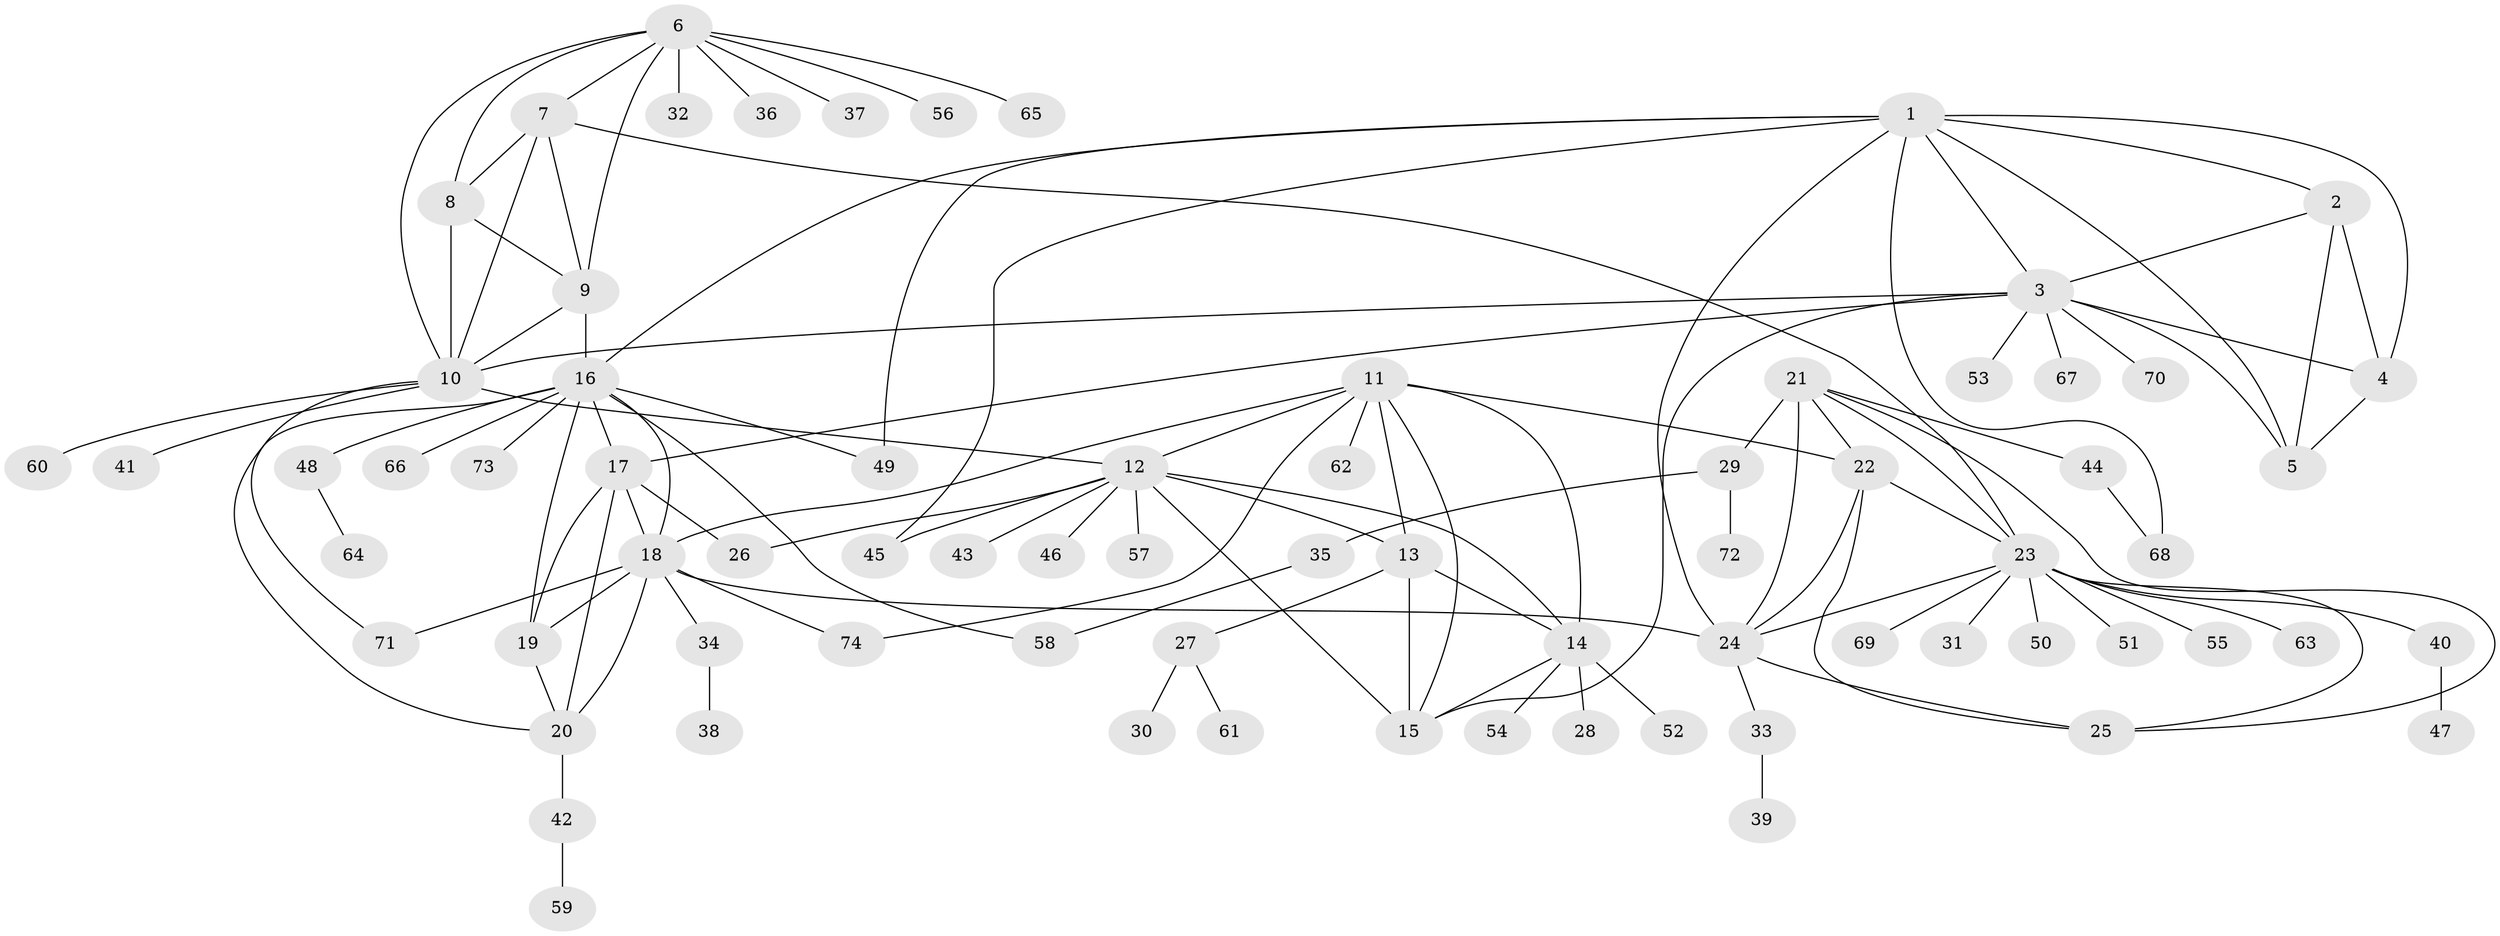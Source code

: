 // original degree distribution, {10: 0.038834951456310676, 5: 0.05825242718446602, 11: 0.019417475728155338, 6: 0.04854368932038835, 9: 0.019417475728155338, 8: 0.009708737864077669, 12: 0.009708737864077669, 7: 0.019417475728155338, 13: 0.009708737864077669, 4: 0.02912621359223301, 1: 0.5922330097087378, 2: 0.1262135922330097, 3: 0.019417475728155338}
// Generated by graph-tools (version 1.1) at 2025/52/03/04/25 22:52:36]
// undirected, 74 vertices, 117 edges
graph export_dot {
  node [color=gray90,style=filled];
  1;
  2;
  3;
  4;
  5;
  6;
  7;
  8;
  9;
  10;
  11;
  12;
  13;
  14;
  15;
  16;
  17;
  18;
  19;
  20;
  21;
  22;
  23;
  24;
  25;
  26;
  27;
  28;
  29;
  30;
  31;
  32;
  33;
  34;
  35;
  36;
  37;
  38;
  39;
  40;
  41;
  42;
  43;
  44;
  45;
  46;
  47;
  48;
  49;
  50;
  51;
  52;
  53;
  54;
  55;
  56;
  57;
  58;
  59;
  60;
  61;
  62;
  63;
  64;
  65;
  66;
  67;
  68;
  69;
  70;
  71;
  72;
  73;
  74;
  1 -- 2 [weight=1.0];
  1 -- 3 [weight=1.0];
  1 -- 4 [weight=1.0];
  1 -- 5 [weight=1.0];
  1 -- 16 [weight=1.0];
  1 -- 24 [weight=1.0];
  1 -- 45 [weight=1.0];
  1 -- 49 [weight=1.0];
  1 -- 68 [weight=1.0];
  2 -- 3 [weight=1.0];
  2 -- 4 [weight=1.0];
  2 -- 5 [weight=1.0];
  3 -- 4 [weight=1.0];
  3 -- 5 [weight=1.0];
  3 -- 10 [weight=1.0];
  3 -- 15 [weight=1.0];
  3 -- 17 [weight=1.0];
  3 -- 53 [weight=1.0];
  3 -- 67 [weight=1.0];
  3 -- 70 [weight=1.0];
  4 -- 5 [weight=1.0];
  6 -- 7 [weight=1.0];
  6 -- 8 [weight=1.0];
  6 -- 9 [weight=1.0];
  6 -- 10 [weight=1.0];
  6 -- 32 [weight=1.0];
  6 -- 36 [weight=1.0];
  6 -- 37 [weight=1.0];
  6 -- 56 [weight=1.0];
  6 -- 65 [weight=1.0];
  7 -- 8 [weight=1.0];
  7 -- 9 [weight=1.0];
  7 -- 10 [weight=1.0];
  7 -- 23 [weight=1.0];
  8 -- 9 [weight=1.0];
  8 -- 10 [weight=1.0];
  9 -- 10 [weight=1.0];
  9 -- 16 [weight=1.0];
  10 -- 12 [weight=1.0];
  10 -- 41 [weight=1.0];
  10 -- 60 [weight=1.0];
  10 -- 71 [weight=1.0];
  11 -- 12 [weight=1.0];
  11 -- 13 [weight=1.0];
  11 -- 14 [weight=1.0];
  11 -- 15 [weight=1.0];
  11 -- 18 [weight=1.0];
  11 -- 22 [weight=1.0];
  11 -- 62 [weight=1.0];
  11 -- 74 [weight=1.0];
  12 -- 13 [weight=1.0];
  12 -- 14 [weight=1.0];
  12 -- 15 [weight=1.0];
  12 -- 26 [weight=1.0];
  12 -- 43 [weight=1.0];
  12 -- 45 [weight=1.0];
  12 -- 46 [weight=1.0];
  12 -- 57 [weight=1.0];
  13 -- 14 [weight=1.0];
  13 -- 15 [weight=1.0];
  13 -- 27 [weight=1.0];
  14 -- 15 [weight=1.0];
  14 -- 28 [weight=1.0];
  14 -- 52 [weight=1.0];
  14 -- 54 [weight=1.0];
  16 -- 17 [weight=1.0];
  16 -- 18 [weight=1.0];
  16 -- 19 [weight=1.0];
  16 -- 20 [weight=1.0];
  16 -- 48 [weight=1.0];
  16 -- 49 [weight=1.0];
  16 -- 58 [weight=1.0];
  16 -- 66 [weight=1.0];
  16 -- 73 [weight=1.0];
  17 -- 18 [weight=1.0];
  17 -- 19 [weight=5.0];
  17 -- 20 [weight=1.0];
  17 -- 26 [weight=1.0];
  18 -- 19 [weight=1.0];
  18 -- 20 [weight=1.0];
  18 -- 24 [weight=1.0];
  18 -- 34 [weight=1.0];
  18 -- 71 [weight=1.0];
  18 -- 74 [weight=1.0];
  19 -- 20 [weight=1.0];
  20 -- 42 [weight=1.0];
  21 -- 22 [weight=1.0];
  21 -- 23 [weight=1.0];
  21 -- 24 [weight=1.0];
  21 -- 25 [weight=1.0];
  21 -- 29 [weight=1.0];
  21 -- 44 [weight=1.0];
  22 -- 23 [weight=1.0];
  22 -- 24 [weight=1.0];
  22 -- 25 [weight=1.0];
  23 -- 24 [weight=1.0];
  23 -- 25 [weight=1.0];
  23 -- 31 [weight=1.0];
  23 -- 40 [weight=1.0];
  23 -- 50 [weight=1.0];
  23 -- 51 [weight=1.0];
  23 -- 55 [weight=1.0];
  23 -- 63 [weight=1.0];
  23 -- 69 [weight=1.0];
  24 -- 25 [weight=1.0];
  24 -- 33 [weight=1.0];
  27 -- 30 [weight=1.0];
  27 -- 61 [weight=1.0];
  29 -- 35 [weight=1.0];
  29 -- 72 [weight=1.0];
  33 -- 39 [weight=1.0];
  34 -- 38 [weight=1.0];
  35 -- 58 [weight=1.0];
  40 -- 47 [weight=1.0];
  42 -- 59 [weight=1.0];
  44 -- 68 [weight=1.0];
  48 -- 64 [weight=1.0];
}
